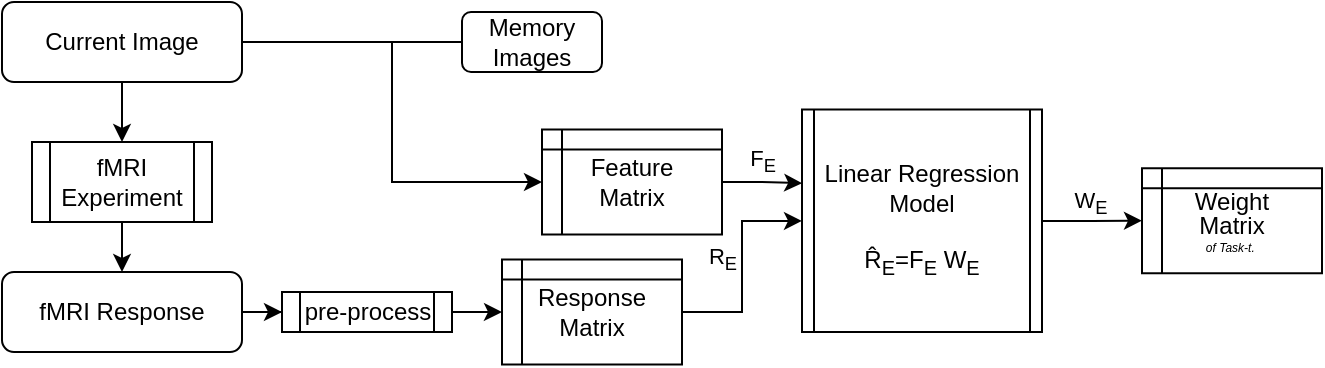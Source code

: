 <mxfile version="24.4.6" type="device" pages="3">
  <diagram id="C5RBs43oDa-KdzZeNtuy" name="draft">
    <mxGraphModel dx="733" dy="452" grid="1" gridSize="10" guides="1" tooltips="1" connect="1" arrows="1" fold="1" page="1" pageScale="1" pageWidth="827" pageHeight="1169" math="0" shadow="0">
      <root>
        <mxCell id="WIyWlLk6GJQsqaUBKTNV-0" />
        <mxCell id="WIyWlLk6GJQsqaUBKTNV-1" parent="WIyWlLk6GJQsqaUBKTNV-0" />
        <mxCell id="IdEsWJ247F_JbAYmASRn-0" value="Current Image" style="rounded=1;whiteSpace=wrap;html=1;fontSize=12;glass=0;strokeWidth=1;shadow=0;" vertex="1" parent="WIyWlLk6GJQsqaUBKTNV-1">
          <mxGeometry x="70" y="200" width="120" height="40" as="geometry" />
        </mxCell>
        <mxCell id="IdEsWJ247F_JbAYmASRn-1" value="" style="endArrow=classic;html=1;rounded=0;exitX=0.5;exitY=1;exitDx=0;exitDy=0;" edge="1" parent="WIyWlLk6GJQsqaUBKTNV-1" source="IdEsWJ247F_JbAYmASRn-0" target="IdEsWJ247F_JbAYmASRn-4">
          <mxGeometry width="50" height="50" relative="1" as="geometry">
            <mxPoint x="110" y="310" as="sourcePoint" />
            <mxPoint x="160" y="260" as="targetPoint" />
          </mxGeometry>
        </mxCell>
        <mxCell id="IdEsWJ247F_JbAYmASRn-2" style="edgeStyle=orthogonalEdgeStyle;rounded=0;orthogonalLoop=1;jettySize=auto;html=1;exitX=1;exitY=0.5;exitDx=0;exitDy=0;entryX=0;entryY=0.5;entryDx=0;entryDy=0;" edge="1" parent="WIyWlLk6GJQsqaUBKTNV-1" source="IdEsWJ247F_JbAYmASRn-0" target="IdEsWJ247F_JbAYmASRn-7">
          <mxGeometry relative="1" as="geometry" />
        </mxCell>
        <mxCell id="IdEsWJ247F_JbAYmASRn-3" style="edgeStyle=orthogonalEdgeStyle;rounded=0;orthogonalLoop=1;jettySize=auto;html=1;exitX=0.5;exitY=1;exitDx=0;exitDy=0;entryX=0.5;entryY=0;entryDx=0;entryDy=0;" edge="1" parent="WIyWlLk6GJQsqaUBKTNV-1" source="IdEsWJ247F_JbAYmASRn-4" target="IdEsWJ247F_JbAYmASRn-14">
          <mxGeometry relative="1" as="geometry">
            <mxPoint x="130" y="330" as="targetPoint" />
          </mxGeometry>
        </mxCell>
        <mxCell id="IdEsWJ247F_JbAYmASRn-4" value="fMRI&lt;div&gt;Experiment&lt;/div&gt;" style="shape=process;whiteSpace=wrap;html=1;backgroundOutline=1;" vertex="1" parent="WIyWlLk6GJQsqaUBKTNV-1">
          <mxGeometry x="85" y="270" width="90" height="40" as="geometry" />
        </mxCell>
        <mxCell id="IdEsWJ247F_JbAYmASRn-5" style="edgeStyle=orthogonalEdgeStyle;rounded=0;orthogonalLoop=1;jettySize=auto;html=1;exitX=1;exitY=0.5;exitDx=0;exitDy=0;entryX=0.001;entryY=0.331;entryDx=0;entryDy=0;entryPerimeter=0;" edge="1" parent="WIyWlLk6GJQsqaUBKTNV-1" source="IdEsWJ247F_JbAYmASRn-7" target="IdEsWJ247F_JbAYmASRn-17">
          <mxGeometry relative="1" as="geometry" />
        </mxCell>
        <mxCell id="IdEsWJ247F_JbAYmASRn-6" value="F&lt;sub&gt;E&lt;/sub&gt;" style="edgeLabel;html=1;align=center;verticalAlign=middle;resizable=0;points=[];" vertex="1" connectable="0" parent="IdEsWJ247F_JbAYmASRn-5">
          <mxGeometry x="-0.077" y="-1" relative="1" as="geometry">
            <mxPoint x="1" y="-11" as="offset" />
          </mxGeometry>
        </mxCell>
        <mxCell id="IdEsWJ247F_JbAYmASRn-7" value="&lt;div&gt;Feature&lt;/div&gt;&lt;div&gt;Matrix&lt;/div&gt;" style="shape=internalStorage;whiteSpace=wrap;html=1;backgroundOutline=1;dx=10;dy=10;" vertex="1" parent="WIyWlLk6GJQsqaUBKTNV-1">
          <mxGeometry x="340" y="263.75" width="90" height="52.5" as="geometry" />
        </mxCell>
        <mxCell id="IdEsWJ247F_JbAYmASRn-8" value="" style="edgeStyle=orthogonalEdgeStyle;rounded=0;orthogonalLoop=1;jettySize=auto;html=1;" edge="1" parent="WIyWlLk6GJQsqaUBKTNV-1" source="IdEsWJ247F_JbAYmASRn-9" target="IdEsWJ247F_JbAYmASRn-12">
          <mxGeometry relative="1" as="geometry" />
        </mxCell>
        <mxCell id="IdEsWJ247F_JbAYmASRn-9" value="pre-process" style="shape=process;whiteSpace=wrap;html=1;backgroundOutline=1;" vertex="1" parent="WIyWlLk6GJQsqaUBKTNV-1">
          <mxGeometry x="210" y="345" width="85" height="20" as="geometry" />
        </mxCell>
        <mxCell id="IdEsWJ247F_JbAYmASRn-10" value="" style="edgeStyle=orthogonalEdgeStyle;rounded=0;orthogonalLoop=1;jettySize=auto;html=1;" edge="1" parent="WIyWlLk6GJQsqaUBKTNV-1" source="IdEsWJ247F_JbAYmASRn-12" target="IdEsWJ247F_JbAYmASRn-17">
          <mxGeometry relative="1" as="geometry" />
        </mxCell>
        <mxCell id="IdEsWJ247F_JbAYmASRn-11" value="R&lt;sub&gt;E&lt;/sub&gt;" style="edgeLabel;html=1;align=center;verticalAlign=middle;resizable=0;points=[];" vertex="1" connectable="0" parent="IdEsWJ247F_JbAYmASRn-10">
          <mxGeometry x="0.051" y="1" relative="1" as="geometry">
            <mxPoint x="-9" y="-1" as="offset" />
          </mxGeometry>
        </mxCell>
        <mxCell id="IdEsWJ247F_JbAYmASRn-12" value="&lt;div&gt;Response&lt;/div&gt;&lt;div&gt;Matrix&lt;/div&gt;" style="shape=internalStorage;whiteSpace=wrap;html=1;backgroundOutline=1;dx=10;dy=10;" vertex="1" parent="WIyWlLk6GJQsqaUBKTNV-1">
          <mxGeometry x="320" y="328.75" width="90" height="52.5" as="geometry" />
        </mxCell>
        <mxCell id="IdEsWJ247F_JbAYmASRn-13" value="" style="edgeStyle=orthogonalEdgeStyle;rounded=0;orthogonalLoop=1;jettySize=auto;html=1;" edge="1" parent="WIyWlLk6GJQsqaUBKTNV-1" source="IdEsWJ247F_JbAYmASRn-14" target="IdEsWJ247F_JbAYmASRn-9">
          <mxGeometry relative="1" as="geometry" />
        </mxCell>
        <mxCell id="IdEsWJ247F_JbAYmASRn-14" value="fMRI Response" style="rounded=1;whiteSpace=wrap;html=1;fontSize=12;glass=0;strokeWidth=1;shadow=0;" vertex="1" parent="WIyWlLk6GJQsqaUBKTNV-1">
          <mxGeometry x="70" y="335" width="120" height="40" as="geometry" />
        </mxCell>
        <mxCell id="IdEsWJ247F_JbAYmASRn-15" value="" style="edgeStyle=orthogonalEdgeStyle;rounded=0;orthogonalLoop=1;jettySize=auto;html=1;" edge="1" parent="WIyWlLk6GJQsqaUBKTNV-1" source="IdEsWJ247F_JbAYmASRn-17" target="IdEsWJ247F_JbAYmASRn-18">
          <mxGeometry relative="1" as="geometry" />
        </mxCell>
        <mxCell id="IdEsWJ247F_JbAYmASRn-16" value="W&lt;sub&gt;E&lt;/sub&gt;" style="edgeLabel;html=1;align=center;verticalAlign=middle;resizable=0;points=[];labelBackgroundColor=none;" vertex="1" connectable="0" parent="IdEsWJ247F_JbAYmASRn-15">
          <mxGeometry x="-0.071" relative="1" as="geometry">
            <mxPoint y="-9" as="offset" />
          </mxGeometry>
        </mxCell>
        <mxCell id="IdEsWJ247F_JbAYmASRn-17" value="Linear Regression&lt;div&gt;Model&lt;/div&gt;&lt;div&gt;&lt;br&gt;&lt;/div&gt;&lt;div&gt;R̂&lt;sub&gt;E&lt;/sub&gt;=F&lt;sub&gt;E&lt;/sub&gt; W&lt;sub&gt;E&lt;/sub&gt;&lt;br&gt;&lt;/div&gt;" style="shape=process;whiteSpace=wrap;html=1;backgroundOutline=1;size=0.05;" vertex="1" parent="WIyWlLk6GJQsqaUBKTNV-1">
          <mxGeometry x="470" y="253.75" width="120" height="111.25" as="geometry" />
        </mxCell>
        <mxCell id="IdEsWJ247F_JbAYmASRn-18" value="&lt;div style=&quot;line-height: 100%;&quot;&gt;Weight&lt;/div&gt;&lt;div style=&quot;line-height: 100%;&quot;&gt;Matrix&lt;/div&gt;&lt;div style=&quot;line-height: 50%;&quot;&gt;&lt;i style=&quot;background-color: initial;&quot;&gt;&lt;font style=&quot;font-size: 6px;&quot;&gt;of Task-t.&amp;nbsp;&lt;/font&gt;&lt;/i&gt;&lt;br&gt;&lt;/div&gt;" style="shape=internalStorage;whiteSpace=wrap;html=1;backgroundOutline=1;dx=10;dy=10;" vertex="1" parent="WIyWlLk6GJQsqaUBKTNV-1">
          <mxGeometry x="640" y="283.13" width="90" height="52.5" as="geometry" />
        </mxCell>
        <mxCell id="RpecQaRcazNDiAxaUeI7-1" value="Memory Images" style="rounded=1;whiteSpace=wrap;html=1;" vertex="1" parent="WIyWlLk6GJQsqaUBKTNV-1">
          <mxGeometry x="300" y="205" width="70" height="30" as="geometry" />
        </mxCell>
        <mxCell id="RpecQaRcazNDiAxaUeI7-2" value="" style="endArrow=none;html=1;rounded=0;entryX=0;entryY=0.5;entryDx=0;entryDy=0;" edge="1" parent="WIyWlLk6GJQsqaUBKTNV-1" target="RpecQaRcazNDiAxaUeI7-1">
          <mxGeometry width="50" height="50" relative="1" as="geometry">
            <mxPoint x="260" y="220" as="sourcePoint" />
            <mxPoint x="370" y="270" as="targetPoint" />
          </mxGeometry>
        </mxCell>
      </root>
    </mxGraphModel>
  </diagram>
  <diagram id="7G7FfqS3Q4HPgx7U_rpN" name="Encoder">
    <mxGraphModel dx="864" dy="526" grid="1" gridSize="10" guides="1" tooltips="1" connect="1" arrows="1" fold="1" page="1" pageScale="1" pageWidth="827" pageHeight="1169" math="0" shadow="0">
      <root>
        <mxCell id="0" />
        <mxCell id="1" parent="0" />
        <mxCell id="5RTG7HgVvlDDs3ImzxFN-1" value="Linear Regression&lt;div&gt;Model&lt;/div&gt;&lt;div&gt;&lt;br&gt;&lt;/div&gt;&lt;div&gt;R̂&lt;sub&gt;E&lt;/sub&gt;=F&lt;sub&gt;E&lt;/sub&gt; W&lt;sub&gt;E&lt;/sub&gt;&lt;br&gt;&lt;/div&gt;" style="shape=process;whiteSpace=wrap;html=1;backgroundOutline=1;size=0.05;" vertex="1" parent="1">
          <mxGeometry width="120" height="111.25" as="geometry" />
        </mxCell>
        <mxCell id="5RTG7HgVvlDDs3ImzxFN-3" value="&lt;font style=&quot;font-size: 20px;&quot;&gt;&lt;span style=&quot;text-wrap: wrap;&quot;&gt;F&lt;/span&gt;&lt;sub style=&quot;text-wrap: wrap;&quot;&gt;E&lt;/sub&gt;&lt;span style=&quot;text-wrap: wrap;&quot;&gt;&amp;nbsp;W&lt;/span&gt;&lt;sub style=&quot;text-wrap: wrap;&quot;&gt;E&amp;nbsp;&lt;/sub&gt;&lt;span style=&quot;text-wrap: wrap;&quot;&gt;=&amp;nbsp;&lt;/span&gt;&lt;span style=&quot;text-wrap: wrap;&quot;&gt;R̂&lt;/span&gt;&lt;sub style=&quot;text-wrap: wrap;&quot;&gt;E&lt;/sub&gt;&lt;/font&gt;" style="text;html=1;align=center;verticalAlign=middle;resizable=0;points=[];autosize=1;strokeColor=none;fillColor=none;" vertex="1" parent="1">
          <mxGeometry x="325" y="290" width="130" height="40" as="geometry" />
        </mxCell>
        <mxCell id="5RTG7HgVvlDDs3ImzxFN-7" value="" style="edgeStyle=orthogonalEdgeStyle;rounded=0;orthogonalLoop=1;jettySize=auto;html=1;" edge="1" parent="1" source="5RTG7HgVvlDDs3ImzxFN-4" target="5RTG7HgVvlDDs3ImzxFN-3">
          <mxGeometry relative="1" as="geometry">
            <mxPoint x="320" y="310" as="targetPoint" />
          </mxGeometry>
        </mxCell>
        <mxCell id="5RTG7HgVvlDDs3ImzxFN-4" value="F&lt;sub&gt;E&lt;/sub&gt;" style="rounded=1;whiteSpace=wrap;html=1;" vertex="1" parent="1">
          <mxGeometry x="240" y="290" width="40" height="40" as="geometry" />
        </mxCell>
        <mxCell id="5RTG7HgVvlDDs3ImzxFN-10" style="edgeStyle=orthogonalEdgeStyle;rounded=0;orthogonalLoop=1;jettySize=auto;html=1;exitX=1;exitY=0.5;exitDx=0;exitDy=0;entryX=0.907;entryY=-0.179;entryDx=0;entryDy=0;entryPerimeter=0;" edge="1" parent="1" source="5RTG7HgVvlDDs3ImzxFN-5" target="5RTG7HgVvlDDs3ImzxFN-9">
          <mxGeometry relative="1" as="geometry">
            <Array as="points">
              <mxPoint x="302" y="380" />
              <mxPoint x="302" y="340" />
              <mxPoint x="520" y="340" />
            </Array>
          </mxGeometry>
        </mxCell>
        <mxCell id="5RTG7HgVvlDDs3ImzxFN-5" value="&lt;sub&gt;&lt;span style=&quot;font-size: 12px;&quot;&gt;R&lt;/span&gt;E&lt;/sub&gt;" style="rounded=1;whiteSpace=wrap;html=1;" vertex="1" parent="1">
          <mxGeometry x="240" y="360" width="40" height="40" as="geometry" />
        </mxCell>
        <mxCell id="5RTG7HgVvlDDs3ImzxFN-8" value="" style="edgeStyle=orthogonalEdgeStyle;rounded=0;orthogonalLoop=1;jettySize=auto;html=1;" edge="1" parent="1" source="5RTG7HgVvlDDs3ImzxFN-6">
          <mxGeometry relative="1" as="geometry">
            <mxPoint x="374" y="290" as="targetPoint" />
            <Array as="points">
              <mxPoint x="374" y="290" />
            </Array>
          </mxGeometry>
        </mxCell>
        <mxCell id="5RTG7HgVvlDDs3ImzxFN-6" value="Random&lt;div&gt;Gen.&lt;/div&gt;" style="rhombus;whiteSpace=wrap;html=1;" vertex="1" parent="1">
          <mxGeometry x="334" y="210" width="80" height="70" as="geometry" />
        </mxCell>
        <mxCell id="5RTG7HgVvlDDs3ImzxFN-9" value="&lt;math style=&quot;font-size: 20px;&quot; xmlns=&quot;http://www.w3.org/1998/Math/MathML&quot; display=&quot;block&quot;&gt;&lt;mfrac&gt;&lt;mn&gt;1&lt;/mn&gt;&lt;mrow&gt;&lt;mi&gt;T&lt;/mi&gt;&lt;mi&gt;V&lt;/mi&gt;&lt;/mrow&gt;&lt;/mfrac&gt;&lt;mrow&gt;&lt;mstyle displaystyle=&quot;false&quot; scriptlevel=&quot;0&quot;&gt;&lt;munderover&gt;&lt;mo data-mjx-texclass=&quot;OP&quot;&gt;∑&lt;/mo&gt;&lt;mrow&gt;&lt;mi style=&quot;font-size: 20px;&quot;&gt;i&lt;/mi&gt;&lt;mo style=&quot;font-size: 20px;&quot;&gt;=&lt;/mo&gt;&lt;mn style=&quot;font-size: 20px;&quot;&gt;1&lt;/mn&gt;&lt;/mrow&gt;&lt;mrow&gt;&lt;mi style=&quot;font-size: 20px;&quot;&gt;T&lt;/mi&gt;&lt;/mrow&gt;&lt;/munderover&gt;&lt;/mstyle&gt;&lt;/mrow&gt;&lt;mrow&gt;&lt;mstyle displaystyle=&quot;false&quot; scriptlevel=&quot;0&quot;&gt;&lt;munderover&gt;&lt;mo data-mjx-texclass=&quot;OP&quot;&gt;∑&lt;/mo&gt;&lt;mrow&gt;&lt;mi style=&quot;font-size: 20px;&quot;&gt;j&lt;/mi&gt;&lt;mo style=&quot;font-size: 20px;&quot;&gt;=&lt;/mo&gt;&lt;mn style=&quot;font-size: 20px;&quot;&gt;1&lt;/mn&gt;&lt;/mrow&gt;&lt;mrow&gt;&lt;mi style=&quot;font-size: 20px;&quot;&gt;V&lt;/mi&gt;&lt;/mrow&gt;&lt;/munderover&gt;&lt;/mstyle&gt;&lt;/mrow&gt;&lt;mo stretchy=&quot;false&quot;&gt;(&lt;/mo&gt;&lt;msub&gt;&lt;mi&gt;R&lt;/mi&gt;&lt;mrow&gt;&lt;msub style=&quot;font-size: 20px;&quot;&gt;&lt;mi&gt;E&lt;/mi&gt;&lt;mrow&gt;&lt;mi style=&quot;font-size: 20px;&quot;&gt;i&lt;/mi&gt;&lt;mi style=&quot;font-size: 20px;&quot;&gt;j&lt;/mi&gt;&lt;/mrow&gt;&lt;/msub&gt;&lt;/mrow&gt;&lt;/msub&gt;&lt;mo&gt;−&lt;/mo&gt;&lt;mi&gt;R&lt;/mi&gt;&lt;msub&gt;&lt;mrow&gt;&lt;mo stretchy=&quot;false&quot;&gt;̂&lt;/mo&gt;&lt;/mrow&gt;&lt;mrow&gt;&lt;msub style=&quot;font-size: 20px;&quot;&gt;&lt;mi&gt;E&lt;/mi&gt;&lt;mrow&gt;&lt;mi style=&quot;font-size: 20px;&quot;&gt;i&lt;/mi&gt;&lt;mi style=&quot;font-size: 20px;&quot;&gt;j&lt;/mi&gt;&lt;/mrow&gt;&lt;/msub&gt;&lt;/mrow&gt;&lt;/msub&gt;&lt;mo stretchy=&quot;false&quot;&gt;)=MSE&lt;/mo&gt;&lt;/math&gt;" style="text;html=1;align=left;verticalAlign=middle;whiteSpace=wrap;rounded=0;" vertex="1" parent="1">
          <mxGeometry x="325" y="365" width="215" height="30" as="geometry" />
        </mxCell>
        <mxCell id="5RTG7HgVvlDDs3ImzxFN-11" value="" style="endArrow=classic;html=1;rounded=0;" edge="1" parent="1" source="5RTG7HgVvlDDs3ImzxFN-3">
          <mxGeometry width="50" height="50" relative="1" as="geometry">
            <mxPoint x="430" y="360" as="sourcePoint" />
            <mxPoint x="600" y="360" as="targetPoint" />
            <Array as="points">
              <mxPoint x="470" y="310" />
              <mxPoint x="600" y="310" />
            </Array>
          </mxGeometry>
        </mxCell>
        <mxCell id="5RTG7HgVvlDDs3ImzxFN-12" value="Mean Squared Erro均方误差" style="text;html=1;align=center;verticalAlign=middle;whiteSpace=wrap;rounded=0;" vertex="1" parent="1">
          <mxGeometry x="650" y="320" width="90" height="30" as="geometry" />
        </mxCell>
        <mxCell id="5RTG7HgVvlDDs3ImzxFN-13" value="&lt;math style=&quot;font-size: 20px;&quot; xmlns=&quot;http://www.w3.org/1998/Math/MathML&quot; display=&quot;block&quot;&gt;&lt;mi&gt;L&lt;/mi&gt;&lt;mi&gt;O&lt;/mi&gt;&lt;mi&gt;S&lt;/mi&gt;&lt;mi&gt;S&lt;/mi&gt;&lt;mo&gt;=&lt;/mo&gt;&lt;mi&gt;M&lt;/mi&gt;&lt;mi&gt;S&lt;/mi&gt;&lt;mi&gt;E&lt;/mi&gt;&lt;mo&gt;+&lt;/mo&gt;&lt;mi&gt;λ&lt;/mi&gt;&lt;msubsup&gt;&lt;mrow data-mjx-texclass=&quot;INNER&quot;&gt;&lt;mo data-mjx-texclass=&quot;OPEN&quot;&gt;∥&lt;/mo&gt;&lt;msub&gt;&lt;mi&gt;W&lt;/mi&gt;&lt;mrow&gt;&lt;mi style=&quot;font-size: 20px;&quot;&gt;E&lt;/mi&gt;&lt;/mrow&gt;&lt;/msub&gt;&lt;mo data-mjx-texclass=&quot;CLOSE&quot;&gt;∥&lt;/mo&gt;&lt;/mrow&gt;&lt;mrow&gt;&lt;mn style=&quot;font-size: 20px;&quot;&gt;2&lt;/mn&gt;&lt;/mrow&gt;&lt;mrow&gt;&lt;mn style=&quot;font-size: 20px;&quot;&gt;2&lt;/mn&gt;&lt;/mrow&gt;&lt;/msubsup&gt;&lt;/math&gt;" style="text;html=1;align=center;verticalAlign=middle;resizable=0;points=[];autosize=1;strokeColor=none;fillColor=none;" vertex="1" parent="1">
          <mxGeometry x="320" y="440" width="280" height="50" as="geometry" />
        </mxCell>
        <mxCell id="5RTG7HgVvlDDs3ImzxFN-14" value="" style="endArrow=classic;html=1;rounded=0;" edge="1" parent="1">
          <mxGeometry width="50" height="50" relative="1" as="geometry">
            <mxPoint x="680" y="390" as="sourcePoint" />
            <mxPoint x="420" y="440" as="targetPoint" />
            <Array as="points">
              <mxPoint x="680" y="420" />
              <mxPoint x="420" y="420" />
            </Array>
          </mxGeometry>
        </mxCell>
        <mxCell id="5RTG7HgVvlDDs3ImzxFN-15" value="&lt;math xmlns=&quot;http://www.w3.org/1998/Math/MathML&quot; display=&quot;block&quot;&gt;&lt;mo stretchy=&quot;false&quot;&gt;∥&lt;/mo&gt;&lt;msub&gt;&lt;mi&gt;W&lt;/mi&gt;&lt;mi&gt;E&lt;/mi&gt;&lt;/msub&gt;&lt;mo&gt;​&lt;/mo&gt;&lt;msubsup&gt;&lt;mo&gt;∥&lt;/mo&gt;&lt;mn&gt;2&lt;/mn&gt;&lt;mn&gt;2&lt;/mn&gt;&lt;/msubsup&gt;&lt;mo&gt;​&lt;/mo&gt;&lt;mo&gt;=&lt;/mo&gt;&lt;msubsup&gt;&lt;mo&gt;∑&lt;/mo&gt;&lt;mrow&gt;&lt;mi&gt;i&lt;/mi&gt;&lt;mo&gt;=&lt;/mo&gt;&lt;mn&gt;1&lt;/mn&gt;&lt;/mrow&gt;&lt;mrow&gt;&lt;mi&gt;n&lt;/mi&gt;&lt;/mrow&gt;&lt;/msubsup&gt;&lt;mo&gt;​&lt;/mo&gt;&lt;msubsup&gt;&lt;mi&gt;W&lt;/mi&gt;&lt;mrow&gt;&lt;mi&gt;E&lt;/mi&gt;&lt;mo&gt;,&lt;/mo&gt;&lt;mi&gt;i&lt;/mi&gt;&lt;/mrow&gt;&lt;mn&gt;2&lt;/mn&gt;&lt;/msubsup&gt;&lt;mo&gt;​&lt;/mo&gt;&lt;/math&gt;" style="text;html=1;align=center;verticalAlign=middle;resizable=0;points=[];autosize=1;strokeColor=none;fillColor=none;" vertex="1" parent="1">
          <mxGeometry x="620" y="450" width="190" height="30" as="geometry" />
        </mxCell>
        <mxCell id="5RTG7HgVvlDDs3ImzxFN-16" value="&lt;font style=&quot;font-size: 7px;&quot;&gt;这是权重矩阵 &lt;span class=&quot;math math-inline&quot;&gt;&lt;span class=&quot;katex&quot;&gt;&lt;span class=&quot;katex-mathml&quot;&gt;&lt;math xmlns=&quot;http://www.w3.org/1998/Math/MathML&quot;&gt;&lt;mrow&gt;&lt;msub&gt;&lt;mi&gt;W&lt;/mi&gt;&lt;mi&gt;E&lt;/mi&gt;&lt;/msub&gt;&lt;/mrow&gt;W_E&lt;/math&gt;&lt;/span&gt;&lt;span aria-hidden=&quot;true&quot; class=&quot;katex-html&quot;&gt;&lt;span class=&quot;base&quot;&gt;&lt;span class=&quot;strut&quot;&gt;&lt;/span&gt;&lt;span class=&quot;mord&quot;&gt;&lt;span class=&quot;mord mathnormal&quot;&gt;W&lt;/span&gt;&lt;span class=&quot;msupsub&quot;&gt;&lt;span class=&quot;vlist-t vlist-t2&quot;&gt;&lt;span class=&quot;vlist-r&quot;&gt;&lt;span class=&quot;vlist&quot;&gt;&lt;span class=&quot;pstrut&quot;&gt;&lt;/span&gt;&lt;span class=&quot;sizing reset-size6 size3 mtight&quot;&gt;&lt;span class=&quot;mord mathnormal mtight&quot;&gt;E&lt;/span&gt;&lt;/span&gt;&lt;/span&gt;&lt;span class=&quot;vlist-s&quot;&gt;​&lt;/span&gt;&lt;/span&gt;&lt;span class=&quot;vlist-r&quot;&gt;&lt;span class=&quot;vlist&quot;&gt;&lt;/span&gt;&lt;/span&gt;&lt;/span&gt;&lt;/span&gt;&lt;/span&gt;&lt;/span&gt;&lt;/span&gt;&lt;/span&gt;&lt;/span&gt; 的 L2 范数的平方。L2 范数计算的是矩阵中所有元素的平方和的平方根&lt;/font&gt;" style="text;html=1;align=center;verticalAlign=middle;resizable=0;points=[];autosize=1;strokeColor=none;fillColor=none;" vertex="1" parent="1">
          <mxGeometry x="610" y="470" width="310" height="30" as="geometry" />
        </mxCell>
        <mxCell id="5RTG7HgVvlDDs3ImzxFN-17" value="" style="endArrow=classic;html=1;rounded=0;exitX=0.497;exitY=0.003;exitDx=0;exitDy=0;exitPerimeter=0;entryX=0.729;entryY=-0.003;entryDx=0;entryDy=0;entryPerimeter=0;" edge="1" parent="1" source="5RTG7HgVvlDDs3ImzxFN-3" target="5RTG7HgVvlDDs3ImzxFN-13">
          <mxGeometry width="50" height="50" relative="1" as="geometry">
            <mxPoint x="550" y="450" as="sourcePoint" />
            <mxPoint x="600" y="400" as="targetPoint" />
            <Array as="points">
              <mxPoint x="390" y="280" />
              <mxPoint x="760" y="280" />
              <mxPoint x="760" y="430" />
              <mxPoint x="524" y="430" />
            </Array>
          </mxGeometry>
        </mxCell>
        <mxCell id="5RTG7HgVvlDDs3ImzxFN-18" value="&lt;font style=&quot;font-size: 7px;&quot;&gt;\lamda由交叉验证法获得的最佳正则化参数&lt;/font&gt;" style="text;html=1;align=center;verticalAlign=middle;resizable=0;points=[];autosize=1;strokeColor=none;fillColor=none;" vertex="1" parent="1">
          <mxGeometry x="615" y="480" width="160" height="30" as="geometry" />
        </mxCell>
        <mxCell id="5RTG7HgVvlDDs3ImzxFN-19" value="&lt;math style=&quot;font-size: 20px;&quot; xmlns=&quot;http://www.w3.org/1998/Math/MathML&quot; display=&quot;block&quot;&gt;&lt;mrow&gt;&lt;mo&gt;∇&lt;/mo&gt;&lt;/mrow&gt;&lt;mi&gt;L&lt;/mi&gt;&lt;mi&gt;o&lt;/mi&gt;&lt;mi&gt;s&lt;/mi&gt;&lt;mi&gt;s&lt;/mi&gt;&lt;mo&gt;=&lt;/mo&gt;&lt;mo&gt;−&lt;/mo&gt;&lt;mn&gt;2&lt;/mn&gt;&lt;msubsup&gt;&lt;mi&gt;F&lt;/mi&gt;&lt;mi&gt;E&lt;/mi&gt;&lt;mi&gt;T&lt;/mi&gt;&lt;/msubsup&gt;&lt;mo stretchy=&quot;false&quot;&gt;(&lt;/mo&gt;&lt;mi&gt;R&lt;/mi&gt;&lt;mo&gt;−&lt;/mo&gt;&lt;mi&gt;R&lt;/mi&gt;&lt;mrow&gt;&lt;mo stretchy=&quot;false&quot;&gt;̂&lt;/mo&gt;&lt;/mrow&gt;&lt;mo stretchy=&quot;false&quot;&gt;)&lt;/mo&gt;&lt;mo&gt;+&lt;/mo&gt;&lt;mn&gt;2&lt;/mn&gt;&lt;mrow&gt;&lt;mo&gt;λ&lt;/mo&gt;&lt;/mrow&gt;&lt;msub&gt;&lt;mi&gt;W&lt;/mi&gt;&lt;mi&gt;E&lt;/mi&gt;&lt;/msub&gt;&lt;/math&gt;" style="text;html=1;align=center;verticalAlign=middle;resizable=0;points=[];autosize=1;strokeColor=none;fillColor=none;" vertex="1" parent="1">
          <mxGeometry x="320" y="520" width="350" height="40" as="geometry" />
        </mxCell>
        <mxCell id="5RTG7HgVvlDDs3ImzxFN-20" value="&lt;math style=&quot;font-size: 20px;&quot; xmlns=&quot;http://www.w3.org/1998/Math/MathML&quot; display=&quot;block&quot;&gt;&lt;msub&gt;&lt;mi&gt;W&lt;/mi&gt;&lt;mi&gt;E&lt;/mi&gt;&lt;/msub&gt;&lt;mo stretchy=&quot;false&quot;&gt;←&lt;/mo&gt;&lt;msub&gt;&lt;mi&gt;W&lt;/mi&gt;&lt;mi&gt;E&lt;/mi&gt;&lt;/msub&gt;&lt;mo&gt;−&lt;/mo&gt;&lt;mrow&gt;&lt;mo&gt;η&lt;/mo&gt;&lt;/mrow&gt;&lt;mrow&gt;&lt;mo&gt;∇&lt;/mo&gt;&lt;/mrow&gt;&lt;mi&gt;L&lt;/mi&gt;&lt;mi&gt;o&lt;/mi&gt;&lt;mi&gt;s&lt;/mi&gt;&lt;mi&gt;s&lt;/mi&gt;&lt;/math&gt;" style="text;html=1;align=center;verticalAlign=middle;resizable=0;points=[];autosize=1;strokeColor=none;fillColor=none;" vertex="1" parent="1">
          <mxGeometry x="325" y="584" width="230" height="30" as="geometry" />
        </mxCell>
        <mxCell id="5RTG7HgVvlDDs3ImzxFN-21" value="" style="endArrow=classic;html=1;rounded=0;exitX=0.123;exitY=1.059;exitDx=0;exitDy=0;exitPerimeter=0;entryX=0.091;entryY=0.026;entryDx=0;entryDy=0;entryPerimeter=0;" edge="1" parent="1" source="5RTG7HgVvlDDs3ImzxFN-13" target="5RTG7HgVvlDDs3ImzxFN-19">
          <mxGeometry width="50" height="50" relative="1" as="geometry">
            <mxPoint x="480" y="590" as="sourcePoint" />
            <mxPoint x="410" y="510" as="targetPoint" />
          </mxGeometry>
        </mxCell>
        <mxCell id="5RTG7HgVvlDDs3ImzxFN-22" value="&lt;font style=&quot;font-size: 6px;&quot;&gt;MSE的梯度与正则化项的梯度分别计算并相加&lt;/font&gt;" style="text;html=1;align=center;verticalAlign=middle;resizable=0;points=[];autosize=1;strokeColor=none;fillColor=none;" vertex="1" parent="1">
          <mxGeometry x="650" y="528" width="140" height="30" as="geometry" />
        </mxCell>
        <mxCell id="5RTG7HgVvlDDs3ImzxFN-23" value="" style="endArrow=classic;html=1;rounded=0;exitX=0.12;exitY=1.026;exitDx=0;exitDy=0;exitPerimeter=0;entryX=0.865;entryY=-0.019;entryDx=0;entryDy=0;entryPerimeter=0;" edge="1" parent="1" source="5RTG7HgVvlDDs3ImzxFN-19" target="5RTG7HgVvlDDs3ImzxFN-20">
          <mxGeometry width="50" height="50" relative="1" as="geometry">
            <mxPoint x="410" y="600" as="sourcePoint" />
            <mxPoint x="460" y="550" as="targetPoint" />
            <Array as="points">
              <mxPoint x="362" y="570" />
              <mxPoint x="524" y="570" />
            </Array>
          </mxGeometry>
        </mxCell>
        <mxCell id="5RTG7HgVvlDDs3ImzxFN-24" value="&lt;font style=&quot;font-size: 7px;&quot;&gt;学习率的计算没有说明，但可能是经验法则与多次试验得到的&lt;/font&gt;" style="text;html=1;align=center;verticalAlign=middle;resizable=0;points=[];autosize=1;strokeColor=none;fillColor=none;" vertex="1" parent="1">
          <mxGeometry x="565" y="584" width="210" height="30" as="geometry" />
        </mxCell>
        <mxCell id="5RTG7HgVvlDDs3ImzxFN-25" value="" style="shape=flexArrow;endArrow=classic;html=1;rounded=0;exitX=0.1;exitY=1.067;exitDx=0;exitDy=0;exitPerimeter=0;" edge="1" parent="1" source="5RTG7HgVvlDDs3ImzxFN-20" target="5RTG7HgVvlDDs3ImzxFN-3">
          <mxGeometry width="50" height="50" relative="1" as="geometry">
            <mxPoint x="540" y="570" as="sourcePoint" />
            <mxPoint x="590" y="520" as="targetPoint" />
            <Array as="points">
              <mxPoint x="348" y="670" />
              <mxPoint x="950" y="670" />
              <mxPoint x="950" y="220" />
              <mxPoint x="480" y="220" />
            </Array>
          </mxGeometry>
        </mxCell>
        <mxCell id="5RTG7HgVvlDDs3ImzxFN-26" value="Text" style="text;html=1;align=center;verticalAlign=middle;whiteSpace=wrap;rounded=0;" vertex="1" parent="1">
          <mxGeometry x="540" y="430" width="60" height="30" as="geometry" />
        </mxCell>
        <mxCell id="5RTG7HgVvlDDs3ImzxFN-27" value="更新WE" style="text;html=1;align=center;verticalAlign=middle;resizable=0;points=[];autosize=1;strokeColor=none;fillColor=none;" vertex="1" parent="1">
          <mxGeometry x="770" y="230" width="70" height="30" as="geometry" />
        </mxCell>
      </root>
    </mxGraphModel>
  </diagram>
  <diagram id="ZcM9ePle4i9qBSCevHQY" name="Linear">
    <mxGraphModel dx="880" dy="542" grid="1" gridSize="10" guides="1" tooltips="1" connect="1" arrows="1" fold="1" page="1" pageScale="1" pageWidth="827" pageHeight="1169" math="0" shadow="0">
      <root>
        <mxCell id="0" />
        <mxCell id="1" parent="0" />
        <mxCell id="hceL9m0V6Z5sEmgvxns7-1" value="Linear Regression&lt;div&gt;Model&lt;/div&gt;&lt;div&gt;&lt;br&gt;&lt;/div&gt;&lt;div&gt;&lt;p&gt;&lt;span class=&quot;math math-inline&quot;&gt;&lt;span class=&quot;katex&quot;&gt;&lt;span aria-hidden=&quot;true&quot; class=&quot;katex-html&quot;&gt;&lt;span class=&quot;base&quot;&gt;&lt;span class=&quot;mord mathbf&quot;&gt;R&lt;/span&gt;&lt;span class=&quot;mspace&quot;&gt;&lt;/span&gt;&lt;span class=&quot;mrel&quot;&gt;=&lt;/span&gt;&lt;span class=&quot;mspace&quot;&gt;&lt;/span&gt;&lt;/span&gt;&lt;span class=&quot;base&quot;&gt;&lt;span class=&quot;strut&quot;&gt;&lt;/span&gt;&lt;span class=&quot;mord mathbf&quot;&gt;SW&lt;/span&gt;&lt;span class=&quot;mspace&quot;&gt;&lt;/span&gt;&lt;span class=&quot;mbin&quot;&gt;+&lt;/span&gt;&lt;span class=&quot;mspace&quot;&gt;&lt;/span&gt;&lt;/span&gt;&lt;span class=&quot;base&quot;&gt;&lt;span class=&quot;strut&quot;&gt;&lt;/span&gt;&lt;span class=&quot;mord mathbf&quot;&gt;e&lt;/span&gt;&lt;/span&gt;&lt;/span&gt;&lt;/span&gt;&lt;/span&gt;&lt;/p&gt;&lt;p&gt;&lt;/p&gt;&lt;/div&gt;" style="shape=process;whiteSpace=wrap;html=1;backgroundOutline=1;size=0.05;" vertex="1" parent="1">
          <mxGeometry width="120" height="111.25" as="geometry" />
        </mxCell>
        <mxCell id="hceL9m0V6Z5sEmgvxns7-2" value="&lt;font style=&quot;font-size: 20px;&quot;&gt;&lt;span style=&quot;text-wrap: wrap;&quot;&gt;F&lt;/span&gt;&lt;sub style=&quot;text-wrap: wrap;&quot;&gt;E&lt;/sub&gt;&lt;span style=&quot;text-wrap: wrap;&quot;&gt;&amp;nbsp;W&lt;/span&gt;&lt;sub style=&quot;text-wrap: wrap;&quot;&gt;E&amp;nbsp;&lt;/sub&gt;&lt;span style=&quot;text-wrap: wrap;&quot;&gt;=&amp;nbsp;&lt;/span&gt;&lt;span style=&quot;text-wrap: wrap;&quot;&gt;R̂&lt;/span&gt;&lt;sub style=&quot;text-wrap: wrap;&quot;&gt;E&lt;/sub&gt;&lt;/font&gt;" style="text;html=1;align=center;verticalAlign=middle;resizable=0;points=[];autosize=1;strokeColor=none;fillColor=none;" vertex="1" parent="1">
          <mxGeometry x="325" y="290" width="130" height="40" as="geometry" />
        </mxCell>
        <mxCell id="hceL9m0V6Z5sEmgvxns7-3" value="" style="edgeStyle=orthogonalEdgeStyle;rounded=0;orthogonalLoop=1;jettySize=auto;html=1;" edge="1" parent="1" source="hceL9m0V6Z5sEmgvxns7-4" target="hceL9m0V6Z5sEmgvxns7-2">
          <mxGeometry relative="1" as="geometry">
            <mxPoint x="320" y="310" as="targetPoint" />
          </mxGeometry>
        </mxCell>
        <mxCell id="hceL9m0V6Z5sEmgvxns7-4" value="F&lt;sub&gt;E&lt;/sub&gt;" style="rounded=1;whiteSpace=wrap;html=1;" vertex="1" parent="1">
          <mxGeometry x="240" y="290" width="40" height="40" as="geometry" />
        </mxCell>
        <mxCell id="hceL9m0V6Z5sEmgvxns7-5" style="edgeStyle=orthogonalEdgeStyle;rounded=0;orthogonalLoop=1;jettySize=auto;html=1;exitX=1;exitY=0.5;exitDx=0;exitDy=0;entryX=0.907;entryY=-0.179;entryDx=0;entryDy=0;entryPerimeter=0;" edge="1" parent="1" source="hceL9m0V6Z5sEmgvxns7-6" target="hceL9m0V6Z5sEmgvxns7-9">
          <mxGeometry relative="1" as="geometry">
            <Array as="points">
              <mxPoint x="302" y="380" />
              <mxPoint x="302" y="340" />
              <mxPoint x="520" y="340" />
            </Array>
          </mxGeometry>
        </mxCell>
        <mxCell id="hceL9m0V6Z5sEmgvxns7-6" value="&lt;sub&gt;&lt;span style=&quot;font-size: 12px;&quot;&gt;R&lt;/span&gt;E&lt;/sub&gt;" style="rounded=1;whiteSpace=wrap;html=1;" vertex="1" parent="1">
          <mxGeometry x="240" y="360" width="40" height="40" as="geometry" />
        </mxCell>
        <mxCell id="hceL9m0V6Z5sEmgvxns7-7" value="" style="edgeStyle=orthogonalEdgeStyle;rounded=0;orthogonalLoop=1;jettySize=auto;html=1;" edge="1" parent="1" source="hceL9m0V6Z5sEmgvxns7-8">
          <mxGeometry relative="1" as="geometry">
            <mxPoint x="374" y="290" as="targetPoint" />
            <Array as="points">
              <mxPoint x="374" y="290" />
            </Array>
          </mxGeometry>
        </mxCell>
        <mxCell id="hceL9m0V6Z5sEmgvxns7-8" value="Random&lt;div&gt;Gen.&lt;/div&gt;" style="rhombus;whiteSpace=wrap;html=1;" vertex="1" parent="1">
          <mxGeometry x="334" y="210" width="80" height="70" as="geometry" />
        </mxCell>
        <mxCell id="hceL9m0V6Z5sEmgvxns7-9" value="&lt;math display=&quot;block&quot; xmlns=&quot;http://www.w3.org/1998/Math/MathML&quot; style=&quot;font-size: 20px;&quot;&gt;&lt;mfrac&gt;&lt;mn&gt;1&lt;/mn&gt;&lt;mrow&gt;&lt;mi&gt;T&lt;/mi&gt;&lt;mi&gt;V&lt;/mi&gt;&lt;/mrow&gt;&lt;/mfrac&gt;&lt;mrow&gt;&lt;mstyle scriptlevel=&quot;0&quot; displaystyle=&quot;false&quot;&gt;&lt;munderover&gt;&lt;mo data-mjx-texclass=&quot;OP&quot;&gt;∑&lt;/mo&gt;&lt;mrow&gt;&lt;mi style=&quot;font-size: 20px;&quot;&gt;i&lt;/mi&gt;&lt;mo style=&quot;font-size: 20px;&quot;&gt;=&lt;/mo&gt;&lt;mn style=&quot;font-size: 20px;&quot;&gt;1&lt;/mn&gt;&lt;/mrow&gt;&lt;mrow&gt;&lt;mi style=&quot;font-size: 20px;&quot;&gt;T&lt;/mi&gt;&lt;/mrow&gt;&lt;/munderover&gt;&lt;/mstyle&gt;&lt;/mrow&gt;&lt;mrow&gt;&lt;mstyle scriptlevel=&quot;0&quot; displaystyle=&quot;false&quot;&gt;&lt;munderover&gt;&lt;mo data-mjx-texclass=&quot;OP&quot;&gt;∑&lt;/mo&gt;&lt;mrow&gt;&lt;mi style=&quot;font-size: 20px;&quot;&gt;j&lt;/mi&gt;&lt;mo style=&quot;font-size: 20px;&quot;&gt;=&lt;/mo&gt;&lt;mn style=&quot;font-size: 20px;&quot;&gt;1&lt;/mn&gt;&lt;/mrow&gt;&lt;mrow&gt;&lt;mi style=&quot;font-size: 20px;&quot;&gt;V&lt;/mi&gt;&lt;/mrow&gt;&lt;/munderover&gt;&lt;/mstyle&gt;&lt;/mrow&gt;&lt;mo stretchy=&quot;false&quot;&gt;(&lt;/mo&gt;&lt;msub&gt;&lt;mi&gt;R&lt;/mi&gt;&lt;mrow&gt;&lt;msub style=&quot;font-size: 20px;&quot;&gt;&lt;mi&gt;E&lt;/mi&gt;&lt;mrow&gt;&lt;mi style=&quot;font-size: 20px;&quot;&gt;i&lt;/mi&gt;&lt;mi style=&quot;font-size: 20px;&quot;&gt;j&lt;/mi&gt;&lt;/mrow&gt;&lt;/msub&gt;&lt;/mrow&gt;&lt;/msub&gt;&lt;mo&gt;−&lt;/mo&gt;&lt;mi&gt;R&lt;/mi&gt;&lt;msub&gt;&lt;mrow&gt;&lt;mo stretchy=&quot;false&quot;&gt;̂&lt;/mo&gt;&lt;/mrow&gt;&lt;mrow&gt;&lt;msub style=&quot;font-size: 20px;&quot;&gt;&lt;mi&gt;E&lt;/mi&gt;&lt;mrow&gt;&lt;mi style=&quot;font-size: 20px;&quot;&gt;i&lt;/mi&gt;&lt;mi style=&quot;font-size: 20px;&quot;&gt;j&lt;/mi&gt;&lt;/mrow&gt;&lt;/msub&gt;&lt;/mrow&gt;&lt;/msub&gt;&lt;mo stretchy=&quot;false&quot;&gt;)=MSE&lt;/mo&gt;&lt;/math&gt;" style="text;html=1;align=left;verticalAlign=middle;whiteSpace=wrap;rounded=0;" vertex="1" parent="1">
          <mxGeometry x="325" y="365" width="215" height="30" as="geometry" />
        </mxCell>
        <mxCell id="hceL9m0V6Z5sEmgvxns7-10" value="" style="endArrow=classic;html=1;rounded=0;" edge="1" parent="1" source="hceL9m0V6Z5sEmgvxns7-2">
          <mxGeometry width="50" height="50" relative="1" as="geometry">
            <mxPoint x="430" y="360" as="sourcePoint" />
            <mxPoint x="600" y="360" as="targetPoint" />
            <Array as="points">
              <mxPoint x="470" y="310" />
              <mxPoint x="600" y="310" />
            </Array>
          </mxGeometry>
        </mxCell>
        <mxCell id="hceL9m0V6Z5sEmgvxns7-11" value="Mean Squared Erro均方误差" style="text;html=1;align=center;verticalAlign=middle;whiteSpace=wrap;rounded=0;" vertex="1" parent="1">
          <mxGeometry x="650" y="320" width="90" height="30" as="geometry" />
        </mxCell>
        <mxCell id="hceL9m0V6Z5sEmgvxns7-12" value="&lt;math style=&quot;font-size: 20px;&quot; xmlns=&quot;http://www.w3.org/1998/Math/MathML&quot; display=&quot;block&quot;&gt;&lt;mi&gt;L&lt;/mi&gt;&lt;mi&gt;O&lt;/mi&gt;&lt;mi&gt;S&lt;/mi&gt;&lt;mi&gt;S&lt;/mi&gt;&lt;mo&gt;=&lt;/mo&gt;&lt;mi&gt;M&lt;/mi&gt;&lt;mi&gt;S&lt;/mi&gt;&lt;mi&gt;E&lt;/mi&gt;&lt;mo&gt;+&lt;/mo&gt;&lt;mi&gt;λ&lt;/mi&gt;&lt;msubsup&gt;&lt;mrow data-mjx-texclass=&quot;INNER&quot;&gt;&lt;mo data-mjx-texclass=&quot;OPEN&quot;&gt;∥&lt;/mo&gt;&lt;msub&gt;&lt;mi&gt;W&lt;/mi&gt;&lt;mrow&gt;&lt;mi style=&quot;font-size: 20px;&quot;&gt;E&lt;/mi&gt;&lt;/mrow&gt;&lt;/msub&gt;&lt;mo data-mjx-texclass=&quot;CLOSE&quot;&gt;∥&lt;/mo&gt;&lt;/mrow&gt;&lt;mrow&gt;&lt;mn style=&quot;font-size: 20px;&quot;&gt;2&lt;/mn&gt;&lt;/mrow&gt;&lt;mrow&gt;&lt;mn style=&quot;font-size: 20px;&quot;&gt;2&lt;/mn&gt;&lt;/mrow&gt;&lt;/msubsup&gt;&lt;/math&gt;" style="text;html=1;align=center;verticalAlign=middle;resizable=0;points=[];autosize=1;strokeColor=none;fillColor=none;" vertex="1" parent="1">
          <mxGeometry x="320" y="440" width="280" height="50" as="geometry" />
        </mxCell>
        <mxCell id="hceL9m0V6Z5sEmgvxns7-13" value="" style="endArrow=classic;html=1;rounded=0;" edge="1" parent="1">
          <mxGeometry width="50" height="50" relative="1" as="geometry">
            <mxPoint x="680" y="390" as="sourcePoint" />
            <mxPoint x="420" y="440" as="targetPoint" />
            <Array as="points">
              <mxPoint x="680" y="420" />
              <mxPoint x="420" y="420" />
            </Array>
          </mxGeometry>
        </mxCell>
        <mxCell id="hceL9m0V6Z5sEmgvxns7-14" value="&lt;math xmlns=&quot;http://www.w3.org/1998/Math/MathML&quot; display=&quot;block&quot;&gt;&lt;mo stretchy=&quot;false&quot;&gt;∥&lt;/mo&gt;&lt;msub&gt;&lt;mi&gt;W&lt;/mi&gt;&lt;mi&gt;E&lt;/mi&gt;&lt;/msub&gt;&lt;mo&gt;​&lt;/mo&gt;&lt;msubsup&gt;&lt;mo&gt;∥&lt;/mo&gt;&lt;mn&gt;2&lt;/mn&gt;&lt;mn&gt;2&lt;/mn&gt;&lt;/msubsup&gt;&lt;mo&gt;​&lt;/mo&gt;&lt;mo&gt;=&lt;/mo&gt;&lt;msubsup&gt;&lt;mo&gt;∑&lt;/mo&gt;&lt;mrow&gt;&lt;mi&gt;i&lt;/mi&gt;&lt;mo&gt;=&lt;/mo&gt;&lt;mn&gt;1&lt;/mn&gt;&lt;/mrow&gt;&lt;mrow&gt;&lt;mi&gt;n&lt;/mi&gt;&lt;/mrow&gt;&lt;/msubsup&gt;&lt;mo&gt;​&lt;/mo&gt;&lt;msubsup&gt;&lt;mi&gt;W&lt;/mi&gt;&lt;mrow&gt;&lt;mi&gt;E&lt;/mi&gt;&lt;mo&gt;,&lt;/mo&gt;&lt;mi&gt;i&lt;/mi&gt;&lt;/mrow&gt;&lt;mn&gt;2&lt;/mn&gt;&lt;/msubsup&gt;&lt;mo&gt;​&lt;/mo&gt;&lt;/math&gt;" style="text;html=1;align=center;verticalAlign=middle;resizable=0;points=[];autosize=1;strokeColor=none;fillColor=none;" vertex="1" parent="1">
          <mxGeometry x="620" y="450" width="190" height="30" as="geometry" />
        </mxCell>
        <mxCell id="hceL9m0V6Z5sEmgvxns7-15" value="&lt;font style=&quot;font-size: 7px;&quot;&gt;这是权重矩阵 &lt;span class=&quot;math math-inline&quot;&gt;&lt;span class=&quot;katex&quot;&gt;&lt;span class=&quot;katex-mathml&quot;&gt;&lt;math xmlns=&quot;http://www.w3.org/1998/Math/MathML&quot;&gt;&lt;mrow&gt;&lt;msub&gt;&lt;mi&gt;W&lt;/mi&gt;&lt;mi&gt;E&lt;/mi&gt;&lt;/msub&gt;&lt;/mrow&gt;W_E&lt;/math&gt;&lt;/span&gt;&lt;span aria-hidden=&quot;true&quot; class=&quot;katex-html&quot;&gt;&lt;span class=&quot;base&quot;&gt;&lt;span class=&quot;strut&quot;&gt;&lt;/span&gt;&lt;span class=&quot;mord&quot;&gt;&lt;span class=&quot;mord mathnormal&quot;&gt;W&lt;/span&gt;&lt;span class=&quot;msupsub&quot;&gt;&lt;span class=&quot;vlist-t vlist-t2&quot;&gt;&lt;span class=&quot;vlist-r&quot;&gt;&lt;span class=&quot;vlist&quot;&gt;&lt;span class=&quot;pstrut&quot;&gt;&lt;/span&gt;&lt;span class=&quot;sizing reset-size6 size3 mtight&quot;&gt;&lt;span class=&quot;mord mathnormal mtight&quot;&gt;E&lt;/span&gt;&lt;/span&gt;&lt;/span&gt;&lt;span class=&quot;vlist-s&quot;&gt;​&lt;/span&gt;&lt;/span&gt;&lt;span class=&quot;vlist-r&quot;&gt;&lt;span class=&quot;vlist&quot;&gt;&lt;/span&gt;&lt;/span&gt;&lt;/span&gt;&lt;/span&gt;&lt;/span&gt;&lt;/span&gt;&lt;/span&gt;&lt;/span&gt;&lt;/span&gt; 的 L2 范数的平方。L2 范数计算的是矩阵中所有元素的平方和的平方根&lt;/font&gt;" style="text;html=1;align=center;verticalAlign=middle;resizable=0;points=[];autosize=1;strokeColor=none;fillColor=none;" vertex="1" parent="1">
          <mxGeometry x="610" y="470" width="310" height="30" as="geometry" />
        </mxCell>
        <mxCell id="hceL9m0V6Z5sEmgvxns7-16" value="" style="endArrow=classic;html=1;rounded=0;exitX=0.497;exitY=0.003;exitDx=0;exitDy=0;exitPerimeter=0;entryX=0.729;entryY=-0.003;entryDx=0;entryDy=0;entryPerimeter=0;" edge="1" parent="1" source="hceL9m0V6Z5sEmgvxns7-2" target="hceL9m0V6Z5sEmgvxns7-12">
          <mxGeometry width="50" height="50" relative="1" as="geometry">
            <mxPoint x="550" y="450" as="sourcePoint" />
            <mxPoint x="600" y="400" as="targetPoint" />
            <Array as="points">
              <mxPoint x="390" y="280" />
              <mxPoint x="760" y="280" />
              <mxPoint x="760" y="430" />
              <mxPoint x="524" y="430" />
            </Array>
          </mxGeometry>
        </mxCell>
        <mxCell id="hceL9m0V6Z5sEmgvxns7-17" value="&lt;font style=&quot;font-size: 7px;&quot;&gt;\lamda由交叉验证法获得的最佳正则化参数&lt;/font&gt;" style="text;html=1;align=center;verticalAlign=middle;resizable=0;points=[];autosize=1;strokeColor=none;fillColor=none;" vertex="1" parent="1">
          <mxGeometry x="615" y="480" width="160" height="30" as="geometry" />
        </mxCell>
        <mxCell id="hceL9m0V6Z5sEmgvxns7-18" value="&lt;math style=&quot;font-size: 20px;&quot; xmlns=&quot;http://www.w3.org/1998/Math/MathML&quot; display=&quot;block&quot;&gt;&lt;mrow&gt;&lt;mo&gt;∇&lt;/mo&gt;&lt;/mrow&gt;&lt;mi&gt;L&lt;/mi&gt;&lt;mi&gt;o&lt;/mi&gt;&lt;mi&gt;s&lt;/mi&gt;&lt;mi&gt;s&lt;/mi&gt;&lt;mo&gt;=&lt;/mo&gt;&lt;mo&gt;−&lt;/mo&gt;&lt;mn&gt;2&lt;/mn&gt;&lt;msubsup&gt;&lt;mi&gt;F&lt;/mi&gt;&lt;mi&gt;E&lt;/mi&gt;&lt;mi&gt;T&lt;/mi&gt;&lt;/msubsup&gt;&lt;mo stretchy=&quot;false&quot;&gt;(&lt;/mo&gt;&lt;mi&gt;R&lt;/mi&gt;&lt;mo&gt;−&lt;/mo&gt;&lt;mi&gt;R&lt;/mi&gt;&lt;mrow&gt;&lt;mo stretchy=&quot;false&quot;&gt;̂&lt;/mo&gt;&lt;/mrow&gt;&lt;mo stretchy=&quot;false&quot;&gt;)&lt;/mo&gt;&lt;mo&gt;+&lt;/mo&gt;&lt;mn&gt;2&lt;/mn&gt;&lt;mrow&gt;&lt;mo&gt;λ&lt;/mo&gt;&lt;/mrow&gt;&lt;msub&gt;&lt;mi&gt;W&lt;/mi&gt;&lt;mi&gt;E&lt;/mi&gt;&lt;/msub&gt;&lt;/math&gt;" style="text;html=1;align=center;verticalAlign=middle;resizable=0;points=[];autosize=1;strokeColor=none;fillColor=none;" vertex="1" parent="1">
          <mxGeometry x="320" y="520" width="350" height="40" as="geometry" />
        </mxCell>
        <mxCell id="hceL9m0V6Z5sEmgvxns7-19" value="&lt;math style=&quot;font-size: 20px;&quot; xmlns=&quot;http://www.w3.org/1998/Math/MathML&quot; display=&quot;block&quot;&gt;&lt;msub&gt;&lt;mi&gt;W&lt;/mi&gt;&lt;mi&gt;E&lt;/mi&gt;&lt;/msub&gt;&lt;mo stretchy=&quot;false&quot;&gt;←&lt;/mo&gt;&lt;msub&gt;&lt;mi&gt;W&lt;/mi&gt;&lt;mi&gt;E&lt;/mi&gt;&lt;/msub&gt;&lt;mo&gt;−&lt;/mo&gt;&lt;mrow&gt;&lt;mo&gt;η&lt;/mo&gt;&lt;/mrow&gt;&lt;mrow&gt;&lt;mo&gt;∇&lt;/mo&gt;&lt;/mrow&gt;&lt;mi&gt;L&lt;/mi&gt;&lt;mi&gt;o&lt;/mi&gt;&lt;mi&gt;s&lt;/mi&gt;&lt;mi&gt;s&lt;/mi&gt;&lt;/math&gt;" style="text;html=1;align=center;verticalAlign=middle;resizable=0;points=[];autosize=1;strokeColor=none;fillColor=none;" vertex="1" parent="1">
          <mxGeometry x="325" y="584" width="230" height="30" as="geometry" />
        </mxCell>
        <mxCell id="hceL9m0V6Z5sEmgvxns7-20" value="" style="endArrow=classic;html=1;rounded=0;exitX=0.123;exitY=1.059;exitDx=0;exitDy=0;exitPerimeter=0;entryX=0.091;entryY=0.026;entryDx=0;entryDy=0;entryPerimeter=0;" edge="1" parent="1" source="hceL9m0V6Z5sEmgvxns7-12" target="hceL9m0V6Z5sEmgvxns7-18">
          <mxGeometry width="50" height="50" relative="1" as="geometry">
            <mxPoint x="480" y="590" as="sourcePoint" />
            <mxPoint x="410" y="510" as="targetPoint" />
          </mxGeometry>
        </mxCell>
        <mxCell id="hceL9m0V6Z5sEmgvxns7-21" value="&lt;font style=&quot;font-size: 6px;&quot;&gt;MSE的梯度与正则化项的梯度分别计算并相加&lt;/font&gt;" style="text;html=1;align=center;verticalAlign=middle;resizable=0;points=[];autosize=1;strokeColor=none;fillColor=none;" vertex="1" parent="1">
          <mxGeometry x="650" y="528" width="140" height="30" as="geometry" />
        </mxCell>
        <mxCell id="hceL9m0V6Z5sEmgvxns7-22" value="" style="endArrow=classic;html=1;rounded=0;exitX=0.12;exitY=1.026;exitDx=0;exitDy=0;exitPerimeter=0;entryX=0.865;entryY=-0.019;entryDx=0;entryDy=0;entryPerimeter=0;" edge="1" parent="1" source="hceL9m0V6Z5sEmgvxns7-18" target="hceL9m0V6Z5sEmgvxns7-19">
          <mxGeometry width="50" height="50" relative="1" as="geometry">
            <mxPoint x="410" y="600" as="sourcePoint" />
            <mxPoint x="460" y="550" as="targetPoint" />
            <Array as="points">
              <mxPoint x="362" y="570" />
              <mxPoint x="524" y="570" />
            </Array>
          </mxGeometry>
        </mxCell>
        <mxCell id="hceL9m0V6Z5sEmgvxns7-23" value="&lt;font style=&quot;font-size: 7px;&quot;&gt;学习率的计算没有说明，但可能是经验法则与多次试验得到的&lt;/font&gt;" style="text;html=1;align=center;verticalAlign=middle;resizable=0;points=[];autosize=1;strokeColor=none;fillColor=none;" vertex="1" parent="1">
          <mxGeometry x="565" y="584" width="210" height="30" as="geometry" />
        </mxCell>
        <mxCell id="hceL9m0V6Z5sEmgvxns7-24" value="" style="shape=flexArrow;endArrow=classic;html=1;rounded=0;exitX=0.1;exitY=1.067;exitDx=0;exitDy=0;exitPerimeter=0;" edge="1" parent="1" source="hceL9m0V6Z5sEmgvxns7-19" target="hceL9m0V6Z5sEmgvxns7-2">
          <mxGeometry width="50" height="50" relative="1" as="geometry">
            <mxPoint x="540" y="570" as="sourcePoint" />
            <mxPoint x="590" y="520" as="targetPoint" />
            <Array as="points">
              <mxPoint x="348" y="670" />
              <mxPoint x="950" y="670" />
              <mxPoint x="950" y="220" />
              <mxPoint x="480" y="220" />
            </Array>
          </mxGeometry>
        </mxCell>
        <mxCell id="hceL9m0V6Z5sEmgvxns7-25" value="Text" style="text;html=1;align=center;verticalAlign=middle;whiteSpace=wrap;rounded=0;" vertex="1" parent="1">
          <mxGeometry x="540" y="430" width="60" height="30" as="geometry" />
        </mxCell>
        <mxCell id="hceL9m0V6Z5sEmgvxns7-26" value="更新WE" style="text;html=1;align=center;verticalAlign=middle;resizable=0;points=[];autosize=1;strokeColor=none;fillColor=none;" vertex="1" parent="1">
          <mxGeometry x="770" y="230" width="70" height="30" as="geometry" />
        </mxCell>
      </root>
    </mxGraphModel>
  </diagram>
</mxfile>

